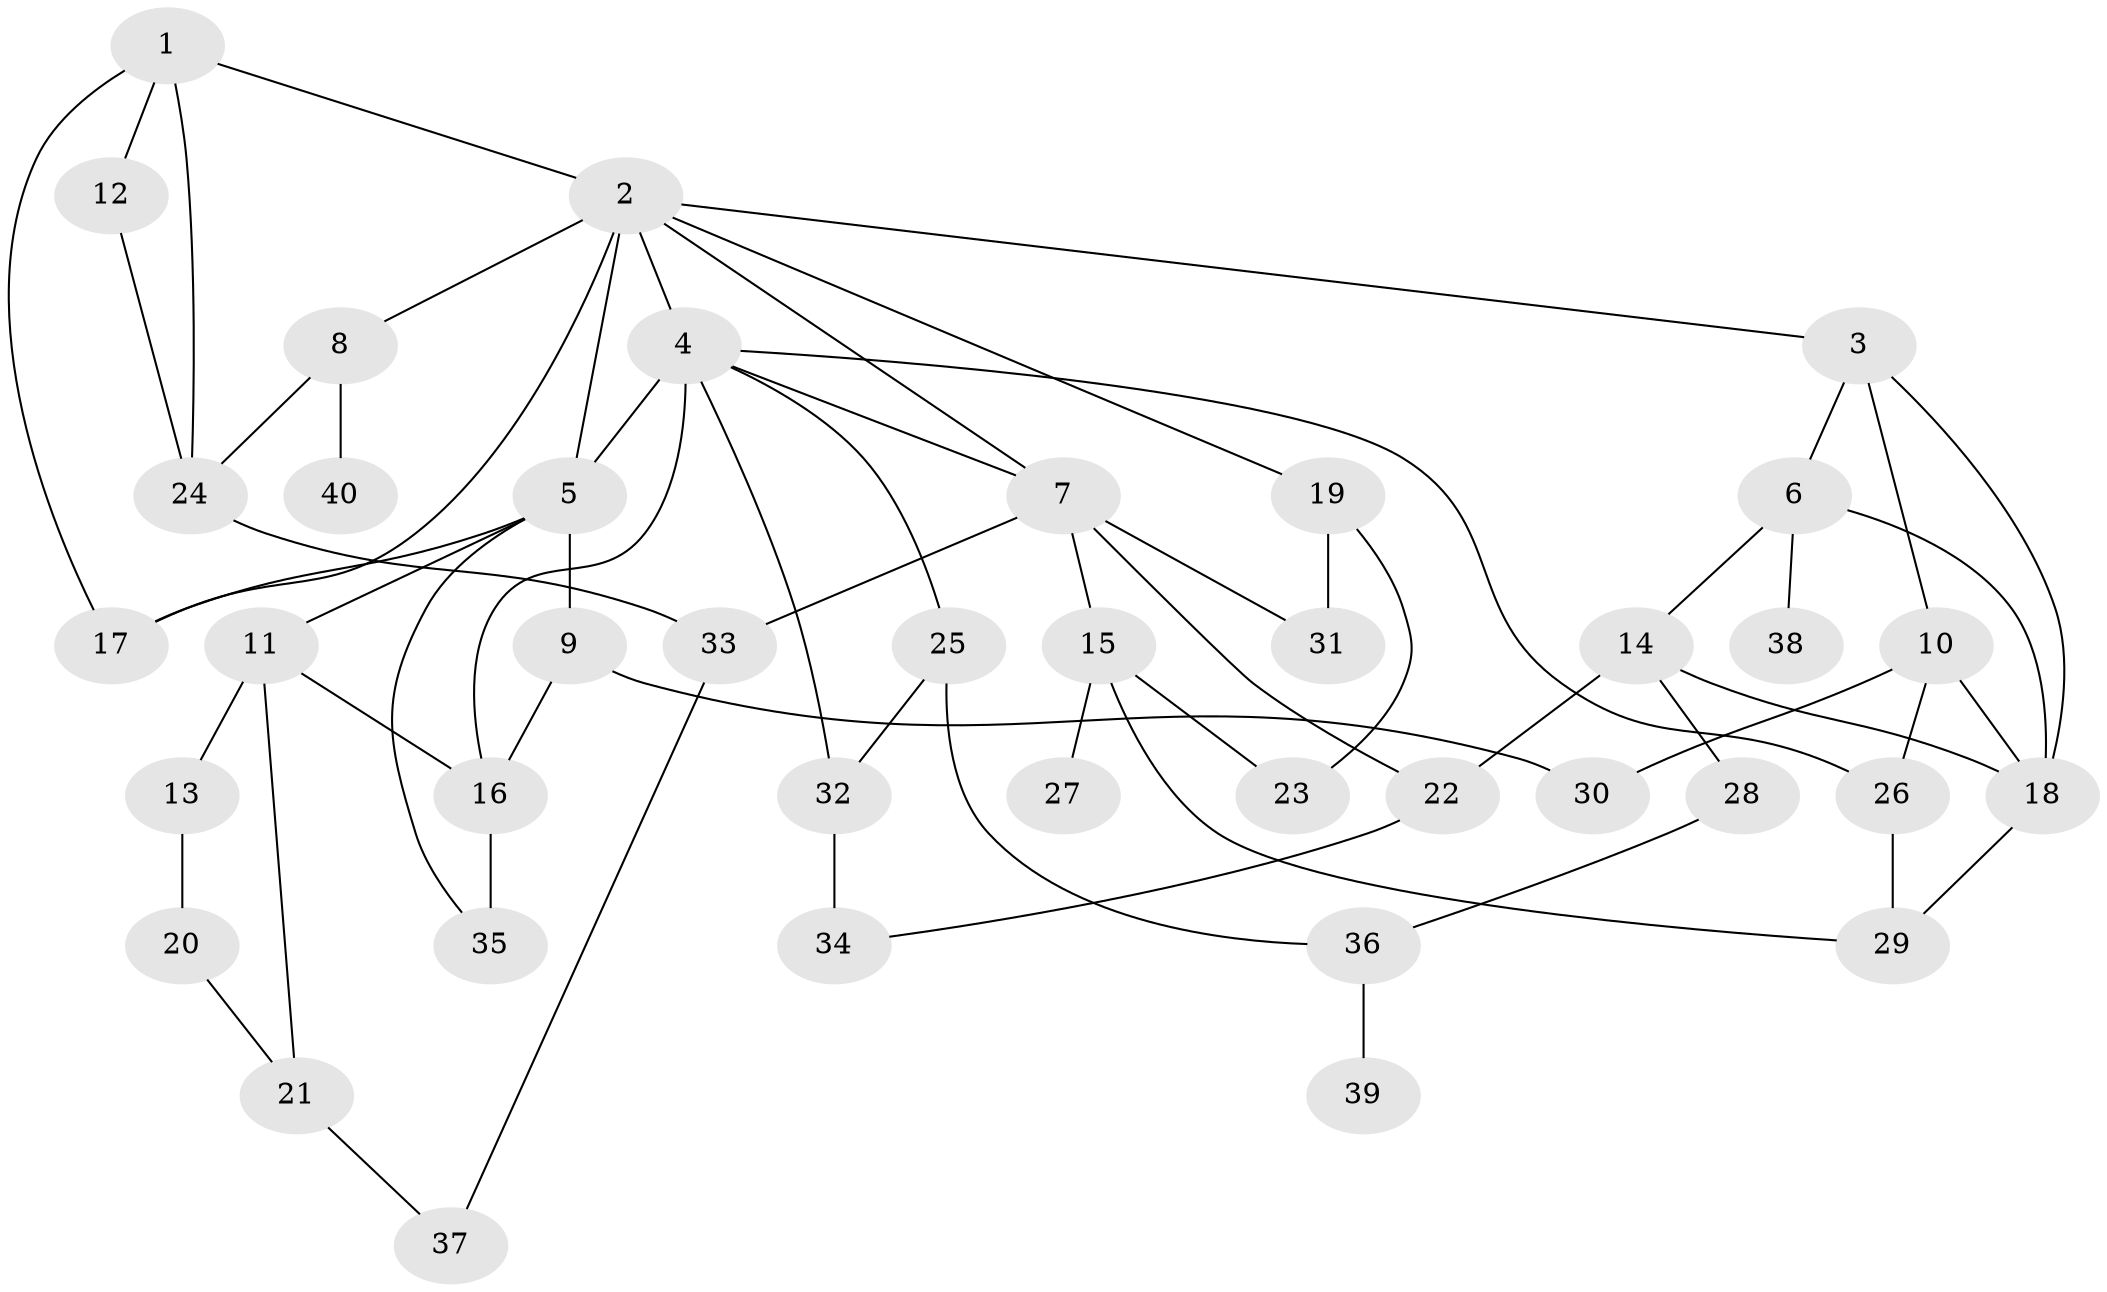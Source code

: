 // original degree distribution, {4: 0.125, 8: 0.0125, 7: 0.025, 3: 0.175, 2: 0.4, 5: 0.05, 6: 0.0125, 1: 0.2}
// Generated by graph-tools (version 1.1) at 2025/34/03/09/25 02:34:21]
// undirected, 40 vertices, 64 edges
graph export_dot {
graph [start="1"]
  node [color=gray90,style=filled];
  1;
  2;
  3;
  4;
  5;
  6;
  7;
  8;
  9;
  10;
  11;
  12;
  13;
  14;
  15;
  16;
  17;
  18;
  19;
  20;
  21;
  22;
  23;
  24;
  25;
  26;
  27;
  28;
  29;
  30;
  31;
  32;
  33;
  34;
  35;
  36;
  37;
  38;
  39;
  40;
  1 -- 2 [weight=1.0];
  1 -- 12 [weight=1.0];
  1 -- 17 [weight=1.0];
  1 -- 24 [weight=1.0];
  2 -- 3 [weight=1.0];
  2 -- 4 [weight=1.0];
  2 -- 5 [weight=1.0];
  2 -- 7 [weight=1.0];
  2 -- 8 [weight=1.0];
  2 -- 17 [weight=1.0];
  2 -- 19 [weight=1.0];
  3 -- 6 [weight=1.0];
  3 -- 10 [weight=1.0];
  3 -- 18 [weight=1.0];
  4 -- 5 [weight=5.0];
  4 -- 7 [weight=1.0];
  4 -- 16 [weight=1.0];
  4 -- 25 [weight=1.0];
  4 -- 26 [weight=1.0];
  4 -- 32 [weight=1.0];
  5 -- 9 [weight=2.0];
  5 -- 11 [weight=1.0];
  5 -- 17 [weight=1.0];
  5 -- 35 [weight=1.0];
  6 -- 14 [weight=1.0];
  6 -- 18 [weight=1.0];
  6 -- 38 [weight=1.0];
  7 -- 15 [weight=1.0];
  7 -- 22 [weight=1.0];
  7 -- 31 [weight=1.0];
  7 -- 33 [weight=1.0];
  8 -- 24 [weight=1.0];
  8 -- 40 [weight=1.0];
  9 -- 16 [weight=1.0];
  9 -- 30 [weight=1.0];
  10 -- 18 [weight=1.0];
  10 -- 26 [weight=1.0];
  10 -- 30 [weight=1.0];
  11 -- 13 [weight=1.0];
  11 -- 16 [weight=1.0];
  11 -- 21 [weight=1.0];
  12 -- 24 [weight=1.0];
  13 -- 20 [weight=1.0];
  14 -- 18 [weight=1.0];
  14 -- 22 [weight=2.0];
  14 -- 28 [weight=1.0];
  15 -- 23 [weight=1.0];
  15 -- 27 [weight=1.0];
  15 -- 29 [weight=1.0];
  16 -- 35 [weight=1.0];
  18 -- 29 [weight=1.0];
  19 -- 23 [weight=1.0];
  19 -- 31 [weight=1.0];
  20 -- 21 [weight=1.0];
  21 -- 37 [weight=1.0];
  22 -- 34 [weight=1.0];
  24 -- 33 [weight=1.0];
  25 -- 32 [weight=1.0];
  25 -- 36 [weight=1.0];
  26 -- 29 [weight=1.0];
  28 -- 36 [weight=1.0];
  32 -- 34 [weight=2.0];
  33 -- 37 [weight=1.0];
  36 -- 39 [weight=1.0];
}

